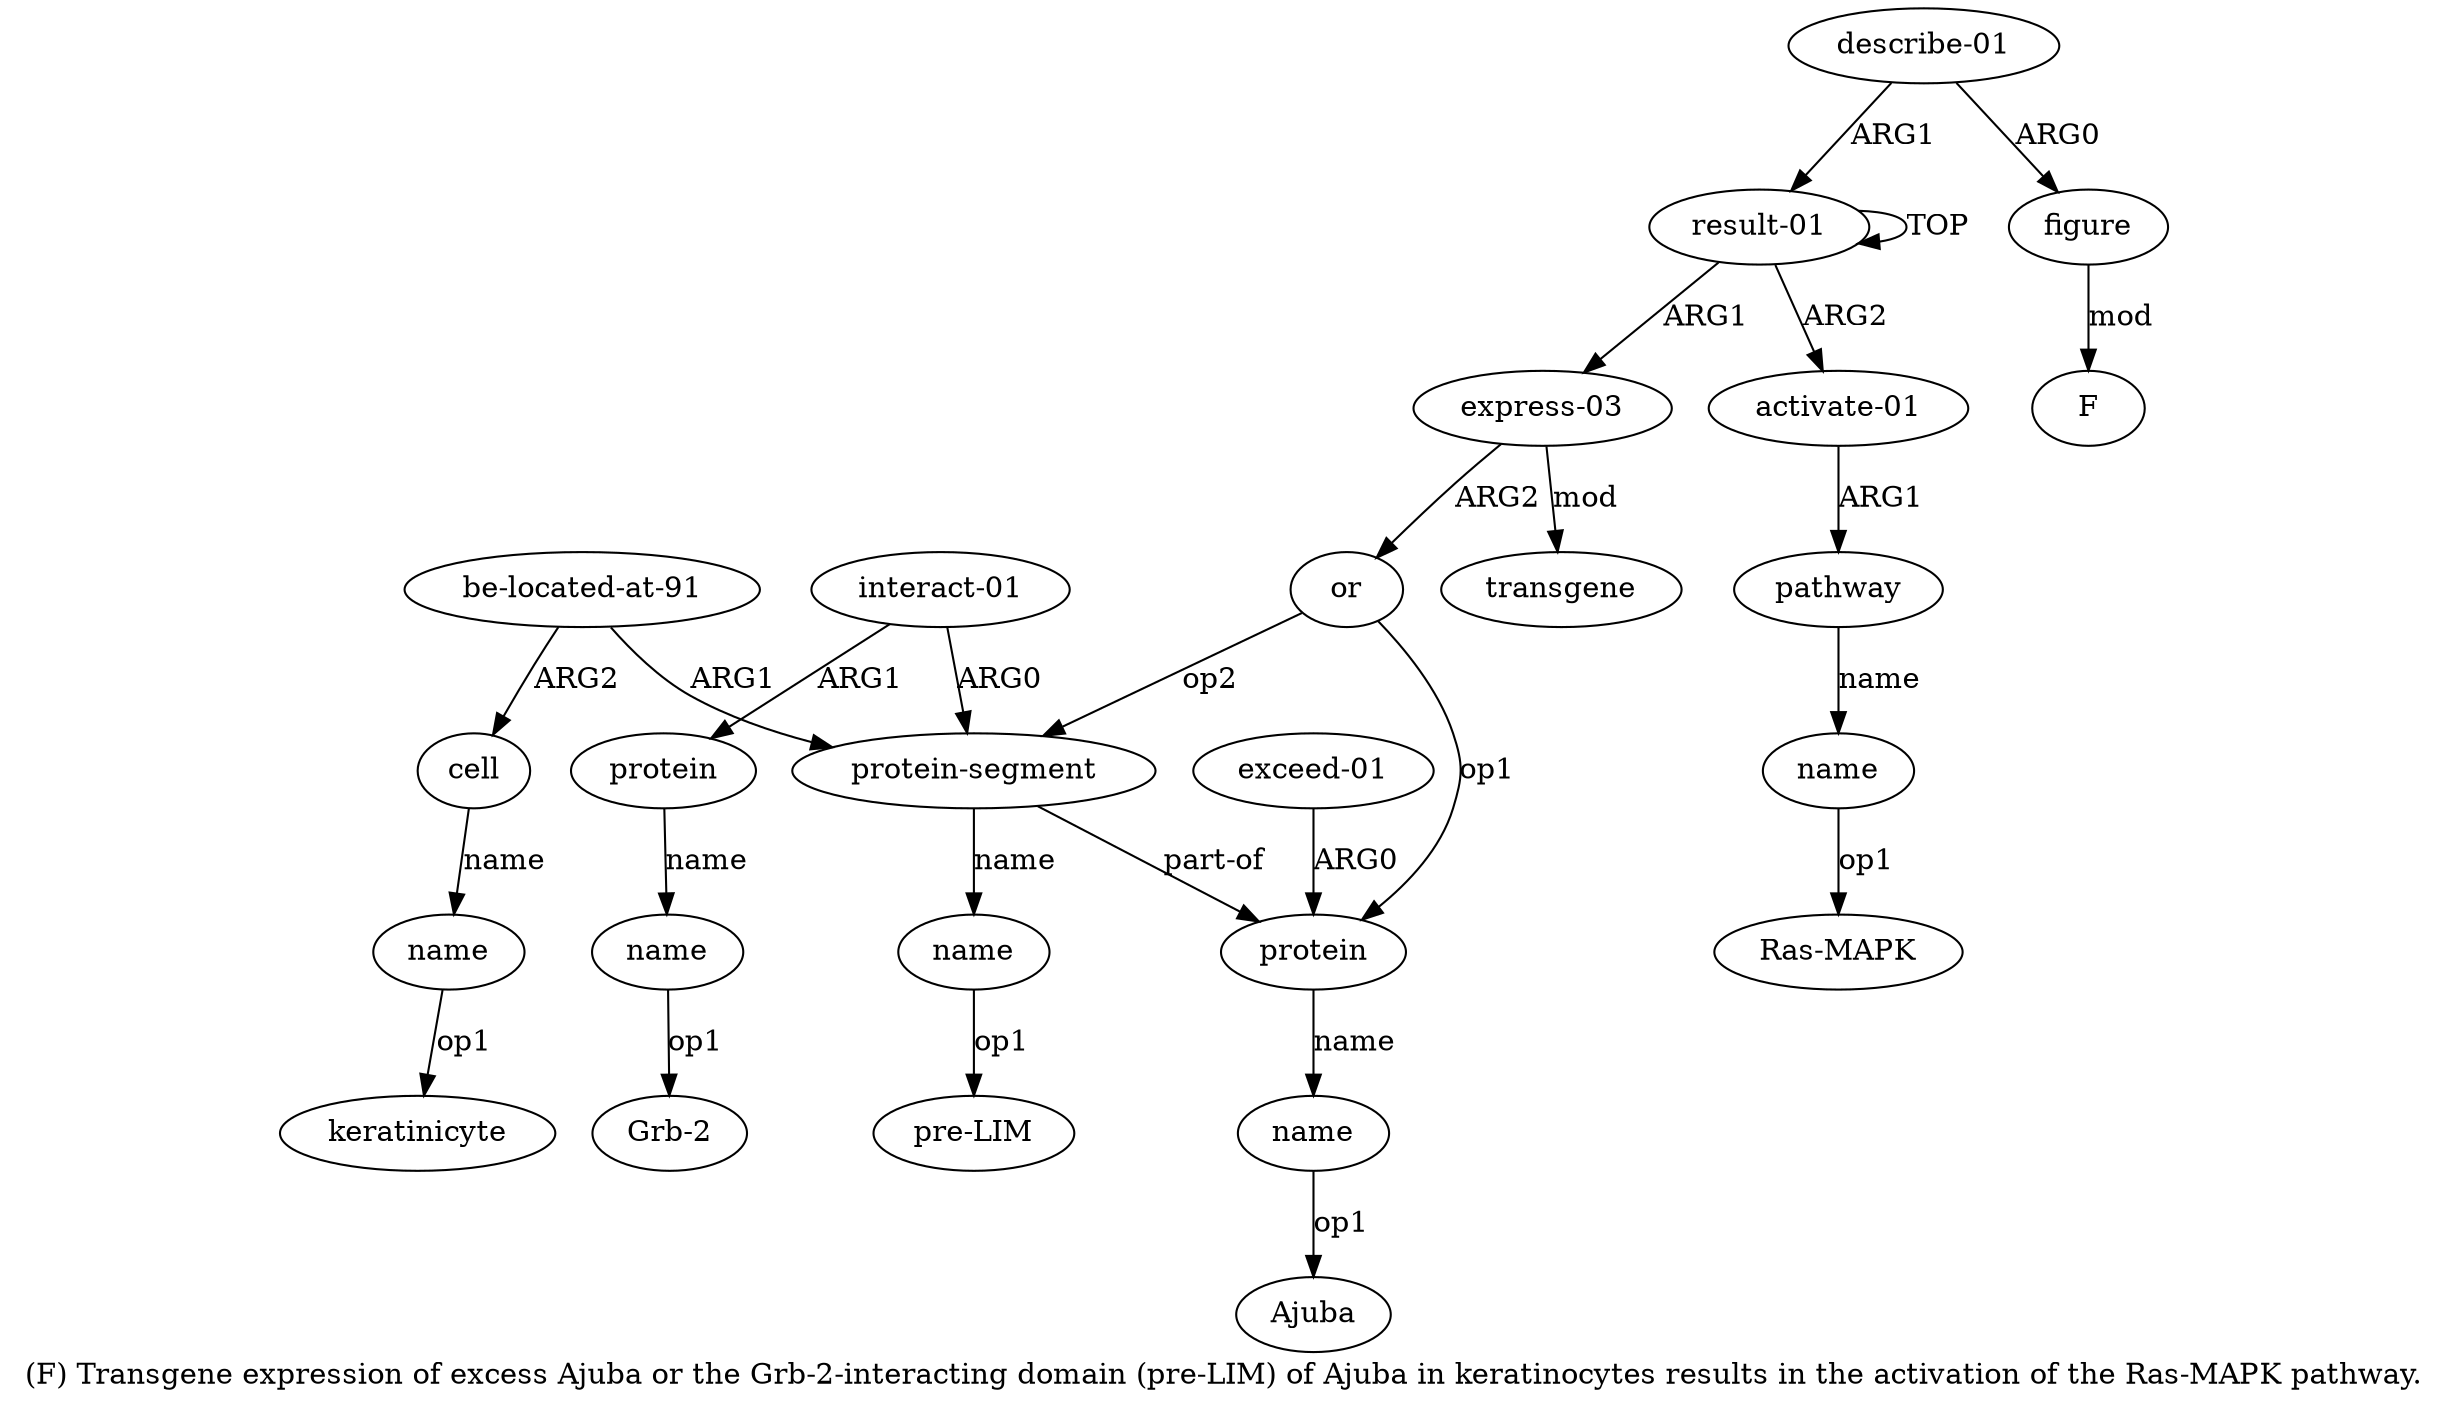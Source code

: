 digraph  {
	graph [label="(F) Transgene expression of excess Ajuba or the Grb-2-interacting domain (pre-LIM) of Ajuba in keratinocytes results in the activation \
of the Ras-MAPK pathway."];
	node [label="\N"];
	"a10 Grb-2"	 [color=black,
		gold_ind=-1,
		gold_label="Grb-2",
		label="Grb-2",
		test_ind=-1,
		test_label="Grb-2"];
	"a19 F"	 [color=black,
		gold_ind=-1,
		gold_label=F,
		label=F,
		test_ind=-1,
		test_label=F];
	"a7 pre-LIM"	 [color=black,
		gold_ind=-1,
		gold_label="pre-LIM",
		label="pre-LIM",
		test_ind=-1,
		test_label="pre-LIM"];
	"a4 Ajuba"	 [color=black,
		gold_ind=-1,
		gold_label=Ajuba,
		label=Ajuba,
		test_ind=-1,
		test_label=Ajuba];
	a15	 [color=black,
		gold_ind=15,
		gold_label="activate-01",
		label="activate-01",
		test_ind=15,
		test_label="activate-01"];
	a16	 [color=black,
		gold_ind=16,
		gold_label=pathway,
		label=pathway,
		test_ind=16,
		test_label=pathway];
	a15 -> a16 [key=0,
	color=black,
	gold_label=ARG1,
	label=ARG1,
	test_label=ARG1];
a14 [color=black,
	gold_ind=14,
	gold_label=transgene,
	label=transgene,
	test_ind=14,
	test_label=transgene];
a17 [color=black,
	gold_ind=17,
	gold_label=name,
	label=name,
	test_ind=17,
	test_label=name];
"a17 Ras-MAPK" [color=black,
	gold_ind=-1,
	gold_label="Ras-MAPK",
	label="Ras-MAPK",
	test_ind=-1,
	test_label="Ras-MAPK"];
a17 -> "a17 Ras-MAPK" [key=0,
color=black,
gold_label=op1,
label=op1,
test_label=op1];
a16 -> a17 [key=0,
color=black,
gold_label=name,
label=name,
test_label=name];
a11 [color=black,
gold_ind=11,
gold_label="be-located-at-91",
label="be-located-at-91",
test_ind=11,
test_label="be-located-at-91"];
a12 [color=black,
gold_ind=12,
gold_label=cell,
label=cell,
test_ind=12,
test_label=cell];
a11 -> a12 [key=0,
color=black,
gold_label=ARG2,
label=ARG2,
test_label=ARG2];
a6 [color=black,
gold_ind=6,
gold_label="protein-segment",
label="protein-segment",
test_ind=6,
test_label="protein-segment"];
a11 -> a6 [key=0,
color=black,
gold_label=ARG1,
label=ARG1,
test_label=ARG1];
a10 [color=black,
gold_ind=10,
gold_label=name,
label=name,
test_ind=10,
test_label=name];
a10 -> "a10 Grb-2" [key=0,
color=black,
gold_label=op1,
label=op1,
test_label=op1];
a13 [color=black,
gold_ind=13,
gold_label=name,
label=name,
test_ind=13,
test_label=name];
"a13 keratinicyte" [color=black,
gold_ind=-1,
gold_label=keratinicyte,
label=keratinicyte,
test_ind=-1,
test_label=keratinicyte];
a13 -> "a13 keratinicyte" [key=0,
color=black,
gold_label=op1,
label=op1,
test_label=op1];
a12 -> a13 [key=0,
color=black,
gold_label=name,
label=name,
test_label=name];
a19 [color=black,
gold_ind=19,
gold_label=figure,
label=figure,
test_ind=19,
test_label=figure];
a19 -> "a19 F" [key=0,
color=black,
gold_label=mod,
label=mod,
test_label=mod];
a18 [color=black,
gold_ind=18,
gold_label="describe-01",
label="describe-01",
test_ind=18,
test_label="describe-01"];
a18 -> a19 [key=0,
color=black,
gold_label=ARG0,
label=ARG0,
test_label=ARG0];
a0 [color=black,
gold_ind=0,
gold_label="result-01",
label="result-01",
test_ind=0,
test_label="result-01"];
a18 -> a0 [key=0,
color=black,
gold_label=ARG1,
label=ARG1,
test_label=ARG1];
a1 [color=black,
gold_ind=1,
gold_label="express-03",
label="express-03",
test_ind=1,
test_label="express-03"];
a1 -> a14 [key=0,
color=black,
gold_label=mod,
label=mod,
test_label=mod];
a2 [color=black,
gold_ind=2,
gold_label=or,
label=or,
test_ind=2,
test_label=or];
a1 -> a2 [key=0,
color=black,
gold_label=ARG2,
label=ARG2,
test_label=ARG2];
a0 -> a15 [key=0,
color=black,
gold_label=ARG2,
label=ARG2,
test_label=ARG2];
a0 -> a1 [key=0,
color=black,
gold_label=ARG1,
label=ARG1,
test_label=ARG1];
a0 -> a0 [key=0,
color=black,
gold_label=TOP,
label=TOP,
test_label=TOP];
a3 [color=black,
gold_ind=3,
gold_label=protein,
label=protein,
test_ind=3,
test_label=protein];
a4 [color=black,
gold_ind=4,
gold_label=name,
label=name,
test_ind=4,
test_label=name];
a3 -> a4 [key=0,
color=black,
gold_label=name,
label=name,
test_label=name];
a2 -> a3 [key=0,
color=black,
gold_label=op1,
label=op1,
test_label=op1];
a2 -> a6 [key=0,
color=black,
gold_label=op2,
label=op2,
test_label=op2];
a5 [color=black,
gold_ind=5,
gold_label="exceed-01",
label="exceed-01",
test_ind=5,
test_label="exceed-01"];
a5 -> a3 [key=0,
color=black,
gold_label=ARG0,
label=ARG0,
test_label=ARG0];
a4 -> "a4 Ajuba" [key=0,
color=black,
gold_label=op1,
label=op1,
test_label=op1];
a7 [color=black,
gold_ind=7,
gold_label=name,
label=name,
test_ind=7,
test_label=name];
a7 -> "a7 pre-LIM" [key=0,
color=black,
gold_label=op1,
label=op1,
test_label=op1];
a6 -> a3 [key=0,
color=black,
gold_label="part-of",
label="part-of",
test_label="part-of"];
a6 -> a7 [key=0,
color=black,
gold_label=name,
label=name,
test_label=name];
a9 [color=black,
gold_ind=9,
gold_label=protein,
label=protein,
test_ind=9,
test_label=protein];
a9 -> a10 [key=0,
color=black,
gold_label=name,
label=name,
test_label=name];
a8 [color=black,
gold_ind=8,
gold_label="interact-01",
label="interact-01",
test_ind=8,
test_label="interact-01"];
a8 -> a6 [key=0,
color=black,
gold_label=ARG0,
label=ARG0,
test_label=ARG0];
a8 -> a9 [key=0,
color=black,
gold_label=ARG1,
label=ARG1,
test_label=ARG1];
}
